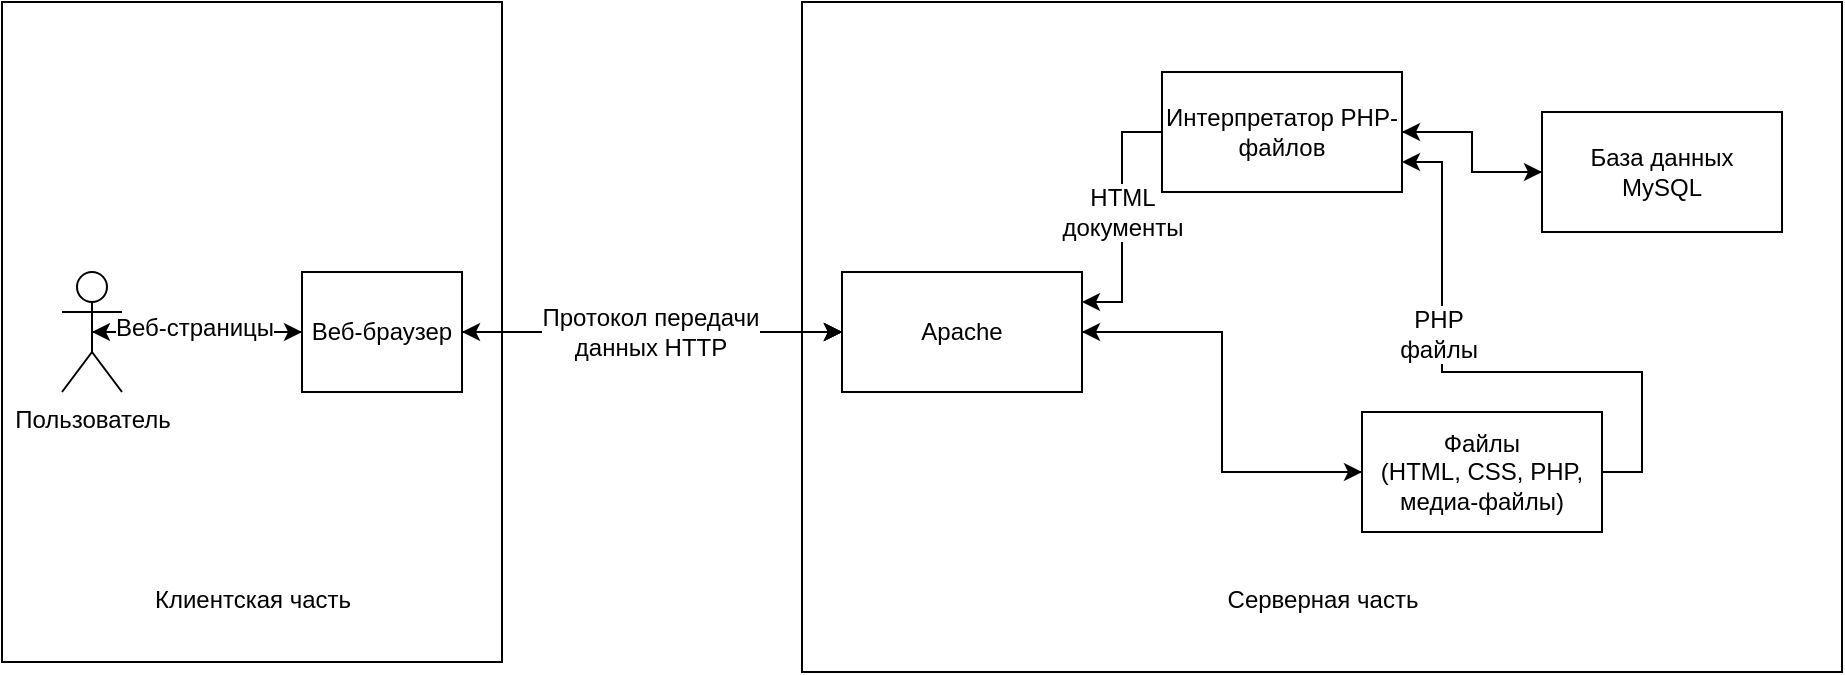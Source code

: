 <mxfile version="10.7.1" type="github"><diagram id="FhcOwM9qNmMYf6WZsMHq" name="Page-1"><mxGraphModel dx="994" dy="835" grid="1" gridSize="10" guides="1" tooltips="1" connect="1" arrows="1" fold="1" page="1" pageScale="1" pageWidth="827" pageHeight="1169" math="0" shadow="0"><root><mxCell id="0"/><mxCell id="1" parent="0"/><mxCell id="q8DFpqx3S_7bSOwX-5ny-4" value="" style="rounded=0;whiteSpace=wrap;html=1;" vertex="1" parent="1"><mxGeometry x="580" y="275" width="520" height="335" as="geometry"/></mxCell><mxCell id="q8DFpqx3S_7bSOwX-5ny-3" value="" style="rounded=0;whiteSpace=wrap;html=1;" vertex="1" parent="1"><mxGeometry x="180" y="275" width="250" height="330" as="geometry"/></mxCell><mxCell id="q8DFpqx3S_7bSOwX-5ny-27" style="edgeStyle=orthogonalEdgeStyle;rounded=0;orthogonalLoop=1;jettySize=auto;html=1;exitX=0.5;exitY=0.5;exitDx=0;exitDy=0;exitPerimeter=0;" edge="1" parent="1" source="q8DFpqx3S_7bSOwX-5ny-1" target="q8DFpqx3S_7bSOwX-5ny-2"><mxGeometry relative="1" as="geometry"><mxPoint x="290" y="440" as="targetPoint"/></mxGeometry></mxCell><mxCell id="q8DFpqx3S_7bSOwX-5ny-1" value="Пользователь" style="shape=umlActor;verticalLabelPosition=bottom;labelBackgroundColor=#ffffff;verticalAlign=top;html=1;outlineConnect=0;" vertex="1" parent="1"><mxGeometry x="210" y="410" width="30" height="60" as="geometry"/></mxCell><mxCell id="q8DFpqx3S_7bSOwX-5ny-25" style="edgeStyle=orthogonalEdgeStyle;rounded=0;orthogonalLoop=1;jettySize=auto;html=1;exitX=1;exitY=0.5;exitDx=0;exitDy=0;" edge="1" parent="1" source="q8DFpqx3S_7bSOwX-5ny-2" target="q8DFpqx3S_7bSOwX-5ny-5"><mxGeometry relative="1" as="geometry"/></mxCell><mxCell id="q8DFpqx3S_7bSOwX-5ny-28" style="edgeStyle=orthogonalEdgeStyle;rounded=0;orthogonalLoop=1;jettySize=auto;html=1;exitX=1;exitY=0.5;exitDx=0;exitDy=0;entryX=0;entryY=0.5;entryDx=0;entryDy=0;" edge="1" parent="1" source="q8DFpqx3S_7bSOwX-5ny-2" target="q8DFpqx3S_7bSOwX-5ny-5"><mxGeometry relative="1" as="geometry"/></mxCell><mxCell id="q8DFpqx3S_7bSOwX-5ny-32" style="edgeStyle=orthogonalEdgeStyle;rounded=0;orthogonalLoop=1;jettySize=auto;html=1;exitX=1;exitY=0.5;exitDx=0;exitDy=0;" edge="1" parent="1" source="q8DFpqx3S_7bSOwX-5ny-2"><mxGeometry relative="1" as="geometry"><mxPoint x="600" y="440" as="targetPoint"/></mxGeometry></mxCell><mxCell id="q8DFpqx3S_7bSOwX-5ny-33" style="edgeStyle=orthogonalEdgeStyle;rounded=0;orthogonalLoop=1;jettySize=auto;html=1;exitX=1;exitY=0.5;exitDx=0;exitDy=0;entryX=0;entryY=0.5;entryDx=0;entryDy=0;" edge="1" parent="1" source="q8DFpqx3S_7bSOwX-5ny-2" target="q8DFpqx3S_7bSOwX-5ny-5"><mxGeometry relative="1" as="geometry"/></mxCell><mxCell id="q8DFpqx3S_7bSOwX-5ny-34" style="edgeStyle=orthogonalEdgeStyle;rounded=0;orthogonalLoop=1;jettySize=auto;html=1;exitX=0;exitY=0.5;exitDx=0;exitDy=0;entryX=0.5;entryY=0.5;entryDx=0;entryDy=0;entryPerimeter=0;" edge="1" parent="1" source="q8DFpqx3S_7bSOwX-5ny-2" target="q8DFpqx3S_7bSOwX-5ny-1"><mxGeometry relative="1" as="geometry"/></mxCell><mxCell id="q8DFpqx3S_7bSOwX-5ny-35" value="Веб-страницы" style="text;html=1;resizable=0;points=[];align=center;verticalAlign=middle;labelBackgroundColor=#ffffff;" vertex="1" connectable="0" parent="q8DFpqx3S_7bSOwX-5ny-34"><mxGeometry x="0.2" y="-2" relative="1" as="geometry"><mxPoint x="9" as="offset"/></mxGeometry></mxCell><mxCell id="q8DFpqx3S_7bSOwX-5ny-2" value="Веб-браузер" style="rounded=0;whiteSpace=wrap;html=1;" vertex="1" parent="1"><mxGeometry x="330" y="410" width="80" height="60" as="geometry"/></mxCell><mxCell id="q8DFpqx3S_7bSOwX-5ny-10" style="edgeStyle=orthogonalEdgeStyle;rounded=0;orthogonalLoop=1;jettySize=auto;html=1;exitX=1;exitY=0.5;exitDx=0;exitDy=0;entryX=0;entryY=0.5;entryDx=0;entryDy=0;" edge="1" parent="1" source="q8DFpqx3S_7bSOwX-5ny-5" target="q8DFpqx3S_7bSOwX-5ny-7"><mxGeometry relative="1" as="geometry"/></mxCell><mxCell id="q8DFpqx3S_7bSOwX-5ny-24" style="edgeStyle=orthogonalEdgeStyle;rounded=0;orthogonalLoop=1;jettySize=auto;html=1;exitX=0;exitY=0.5;exitDx=0;exitDy=0;entryX=1;entryY=0.5;entryDx=0;entryDy=0;" edge="1" parent="1" source="q8DFpqx3S_7bSOwX-5ny-5" target="q8DFpqx3S_7bSOwX-5ny-2"><mxGeometry relative="1" as="geometry"/></mxCell><mxCell id="q8DFpqx3S_7bSOwX-5ny-29" value="Протокол передачи&lt;br&gt;данных HTTP&lt;br&gt;" style="text;html=1;resizable=0;points=[];align=center;verticalAlign=middle;labelBackgroundColor=#ffffff;" vertex="1" connectable="0" parent="q8DFpqx3S_7bSOwX-5ny-24"><mxGeometry x="0.126" relative="1" as="geometry"><mxPoint x="11" as="offset"/></mxGeometry></mxCell><mxCell id="q8DFpqx3S_7bSOwX-5ny-5" value="Apache" style="rounded=0;whiteSpace=wrap;html=1;" vertex="1" parent="1"><mxGeometry x="600" y="410" width="120" height="60" as="geometry"/></mxCell><mxCell id="q8DFpqx3S_7bSOwX-5ny-11" style="edgeStyle=orthogonalEdgeStyle;rounded=0;orthogonalLoop=1;jettySize=auto;html=1;exitX=0;exitY=0.5;exitDx=0;exitDy=0;entryX=1;entryY=0.25;entryDx=0;entryDy=0;" edge="1" parent="1" source="q8DFpqx3S_7bSOwX-5ny-6" target="q8DFpqx3S_7bSOwX-5ny-5"><mxGeometry relative="1" as="geometry"/></mxCell><mxCell id="q8DFpqx3S_7bSOwX-5ny-17" value="HTML&lt;br&gt;документы&lt;br&gt;" style="text;html=1;resizable=0;points=[];align=center;verticalAlign=middle;labelBackgroundColor=#ffffff;" vertex="1" connectable="0" parent="q8DFpqx3S_7bSOwX-5ny-11"><mxGeometry x="-0.295" y="1" relative="1" as="geometry"><mxPoint x="-1" y="16" as="offset"/></mxGeometry></mxCell><mxCell id="q8DFpqx3S_7bSOwX-5ny-22" style="edgeStyle=orthogonalEdgeStyle;rounded=0;orthogonalLoop=1;jettySize=auto;html=1;exitX=1;exitY=0.5;exitDx=0;exitDy=0;" edge="1" parent="1" source="q8DFpqx3S_7bSOwX-5ny-6" target="q8DFpqx3S_7bSOwX-5ny-8"><mxGeometry relative="1" as="geometry"/></mxCell><mxCell id="q8DFpqx3S_7bSOwX-5ny-6" value="Интерпретатор PHP-файлов" style="rounded=0;whiteSpace=wrap;html=1;" vertex="1" parent="1"><mxGeometry x="760" y="310" width="120" height="60" as="geometry"/></mxCell><mxCell id="q8DFpqx3S_7bSOwX-5ny-12" style="edgeStyle=orthogonalEdgeStyle;rounded=0;orthogonalLoop=1;jettySize=auto;html=1;exitX=0;exitY=0.5;exitDx=0;exitDy=0;entryX=1;entryY=0.5;entryDx=0;entryDy=0;" edge="1" parent="1" source="q8DFpqx3S_7bSOwX-5ny-7" target="q8DFpqx3S_7bSOwX-5ny-5"><mxGeometry relative="1" as="geometry"/></mxCell><mxCell id="q8DFpqx3S_7bSOwX-5ny-19" style="edgeStyle=orthogonalEdgeStyle;rounded=0;orthogonalLoop=1;jettySize=auto;html=1;exitX=1;exitY=0.5;exitDx=0;exitDy=0;entryX=1;entryY=0.75;entryDx=0;entryDy=0;" edge="1" parent="1" source="q8DFpqx3S_7bSOwX-5ny-7" target="q8DFpqx3S_7bSOwX-5ny-6"><mxGeometry relative="1" as="geometry"><Array as="points"><mxPoint x="1000" y="510"/><mxPoint x="1000" y="460"/><mxPoint x="900" y="460"/><mxPoint x="900" y="355"/></Array></mxGeometry></mxCell><mxCell id="q8DFpqx3S_7bSOwX-5ny-21" value="PHP&lt;br&gt;файлы&lt;br&gt;" style="text;html=1;resizable=0;points=[];align=center;verticalAlign=middle;labelBackgroundColor=#ffffff;" vertex="1" connectable="0" parent="q8DFpqx3S_7bSOwX-5ny-19"><mxGeometry x="0.281" y="2" relative="1" as="geometry"><mxPoint as="offset"/></mxGeometry></mxCell><mxCell id="q8DFpqx3S_7bSOwX-5ny-7" value="Файлы&lt;br&gt;(HTML, CSS, PHP, медиа-файлы)&lt;br&gt;" style="rounded=0;whiteSpace=wrap;html=1;" vertex="1" parent="1"><mxGeometry x="860" y="480" width="120" height="60" as="geometry"/></mxCell><mxCell id="q8DFpqx3S_7bSOwX-5ny-23" style="edgeStyle=orthogonalEdgeStyle;rounded=0;orthogonalLoop=1;jettySize=auto;html=1;exitX=0;exitY=0.5;exitDx=0;exitDy=0;entryX=1;entryY=0.5;entryDx=0;entryDy=0;" edge="1" parent="1" source="q8DFpqx3S_7bSOwX-5ny-8" target="q8DFpqx3S_7bSOwX-5ny-6"><mxGeometry relative="1" as="geometry"/></mxCell><mxCell id="q8DFpqx3S_7bSOwX-5ny-8" value="База данных&lt;br&gt;MySQL" style="rounded=0;whiteSpace=wrap;html=1;" vertex="1" parent="1"><mxGeometry x="950" y="330" width="120" height="60" as="geometry"/></mxCell><mxCell id="q8DFpqx3S_7bSOwX-5ny-30" value="Клиентская часть" style="text;html=1;strokeColor=none;fillColor=none;align=center;verticalAlign=middle;whiteSpace=wrap;rounded=0;" vertex="1" parent="1"><mxGeometry x="242.5" y="564" width="125" height="20" as="geometry"/></mxCell><mxCell id="q8DFpqx3S_7bSOwX-5ny-31" value="Серверная часть" style="text;html=1;strokeColor=none;fillColor=none;align=center;verticalAlign=middle;whiteSpace=wrap;rounded=0;" vertex="1" parent="1"><mxGeometry x="777.5" y="564" width="125" height="20" as="geometry"/></mxCell></root></mxGraphModel></diagram></mxfile>